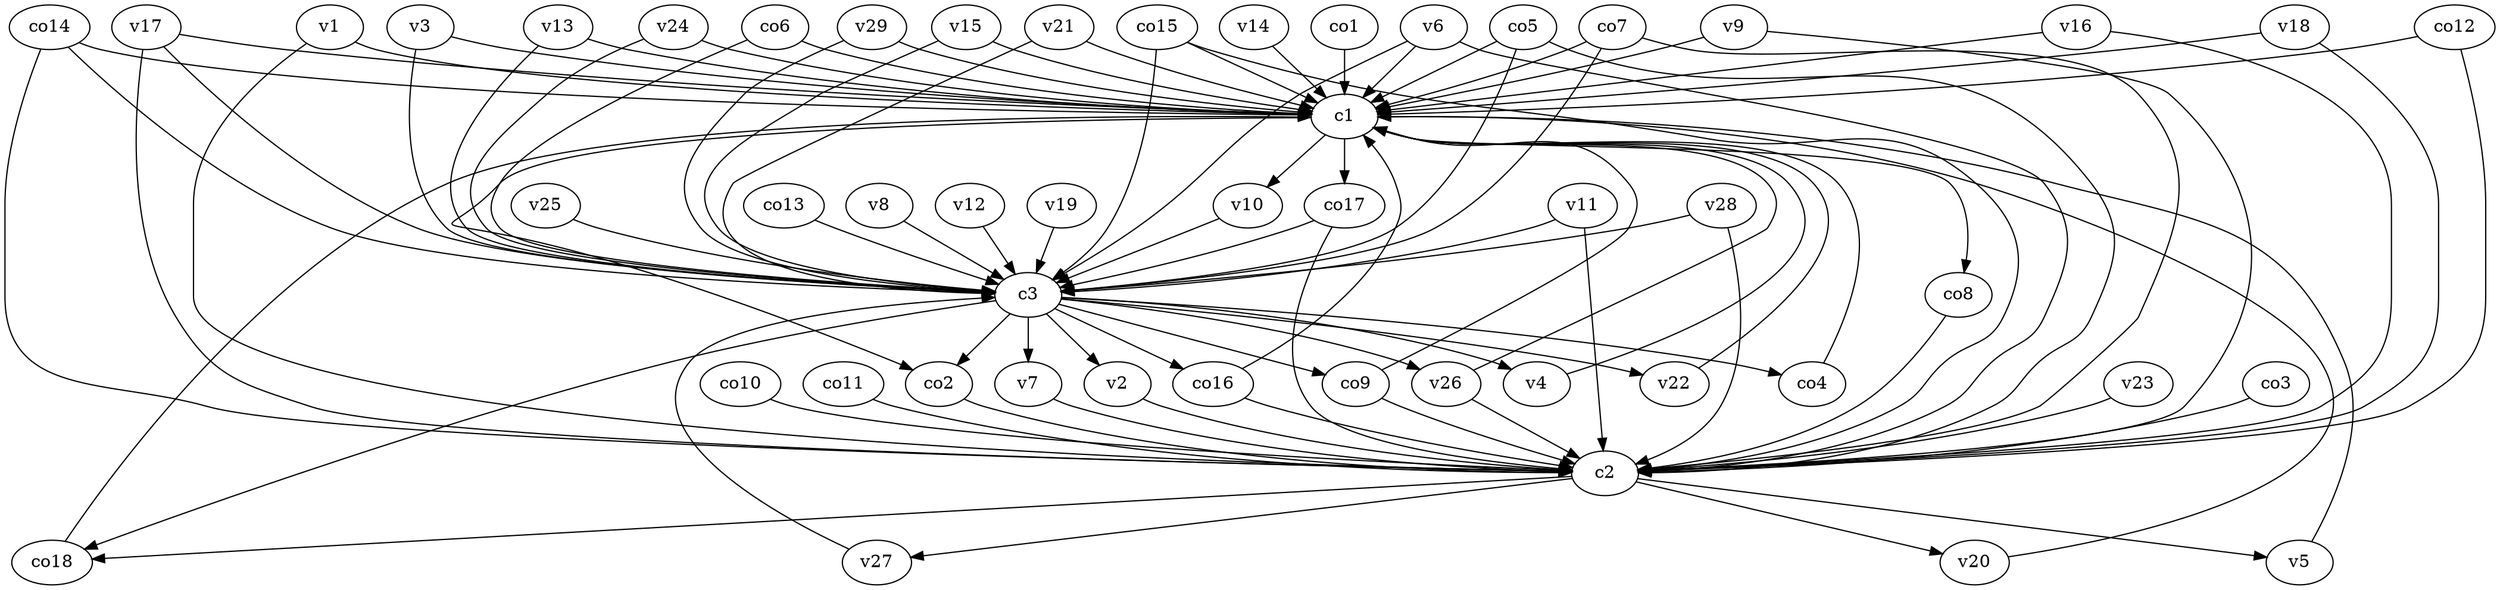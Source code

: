 strict digraph  {
c1;
c2;
c3;
v1;
v2;
v3;
v4;
v5;
v6;
v7;
v8;
v9;
v10;
v11;
v12;
v13;
v14;
v15;
v16;
v17;
v18;
v19;
v20;
v21;
v22;
v23;
v24;
v25;
v26;
v27;
v28;
v29;
co1;
co2;
co3;
co4;
co5;
co6;
co7;
co8;
co9;
co10;
co11;
co12;
co13;
co14;
co15;
co16;
co17;
co18;
c1 -> v10  [weight=1];
c1 -> co8  [weight=1];
c1 -> co2  [weight=1];
c1 -> co17  [weight=1];
c2 -> v27  [weight=1];
c2 -> v20  [weight=1];
c2 -> v5  [weight=1];
c2 -> co18  [weight=1];
c3 -> v26  [weight=1];
c3 -> v7  [weight=1];
c3 -> co9  [weight=1];
c3 -> v2  [weight=1];
c3 -> co4  [weight=1];
c3 -> co16  [weight=1];
c3 -> co18  [weight=1];
c3 -> co2  [weight=1];
c3 -> v4  [weight=1];
c3 -> v22  [weight=1];
v1 -> c2  [weight=1];
v1 -> c1  [weight=1];
v2 -> c2  [weight=1];
v3 -> c1  [weight=1];
v3 -> c3  [weight=1];
v4 -> c1  [weight=1];
v5 -> c1  [weight=1];
v6 -> c1  [weight=1];
v6 -> c3  [weight=1];
v6 -> c2  [weight=1];
v7 -> c2  [weight=1];
v8 -> c3  [weight=1];
v9 -> c2  [weight=1];
v9 -> c1  [weight=1];
v10 -> c3  [weight=1];
v11 -> c2  [weight=1];
v11 -> c3  [weight=1];
v12 -> c3  [weight=1];
v13 -> c1  [weight=1];
v13 -> c3  [weight=1];
v14 -> c1  [weight=1];
v15 -> c1  [weight=1];
v15 -> c3  [weight=1];
v16 -> c2  [weight=1];
v16 -> c1  [weight=1];
v17 -> c3  [weight=1];
v17 -> c2  [weight=1];
v17 -> c1  [weight=1];
v18 -> c2  [weight=1];
v18 -> c1  [weight=1];
v19 -> c3  [weight=1];
v20 -> c1  [weight=1];
v21 -> c1  [weight=1];
v21 -> c3  [weight=1];
v22 -> c1  [weight=1];
v23 -> c2  [weight=1];
v24 -> c3  [weight=1];
v24 -> c1  [weight=1];
v25 -> c3  [weight=1];
v26 -> c1  [weight=1];
v26 -> c2  [weight=1];
v27 -> c3  [weight=1];
v28 -> c2  [weight=1];
v28 -> c3  [weight=1];
v29 -> c1  [weight=1];
v29 -> c3  [weight=1];
co1 -> c1  [weight=1];
co2 -> c2  [weight=1];
co3 -> c2  [weight=1];
co4 -> c1  [weight=1];
co5 -> c2  [weight=1];
co5 -> c3  [weight=1];
co5 -> c1  [weight=1];
co6 -> c1  [weight=1];
co6 -> c3  [weight=1];
co7 -> c1  [weight=1];
co7 -> c2  [weight=1];
co7 -> c3  [weight=1];
co8 -> c2  [weight=1];
co9 -> c1  [weight=1];
co9 -> c2  [weight=1];
co10 -> c2  [weight=1];
co11 -> c2  [weight=1];
co12 -> c1  [weight=1];
co12 -> c2  [weight=1];
co13 -> c3  [weight=1];
co14 -> c3  [weight=1];
co14 -> c1  [weight=1];
co14 -> c2  [weight=1];
co15 -> c3  [weight=1];
co15 -> c1  [weight=1];
co15 -> c2  [weight=1];
co16 -> c2  [weight=1];
co16 -> c1  [weight=1];
co17 -> c3  [weight=1];
co17 -> c2  [weight=1];
co18 -> c1  [weight=1];
}

